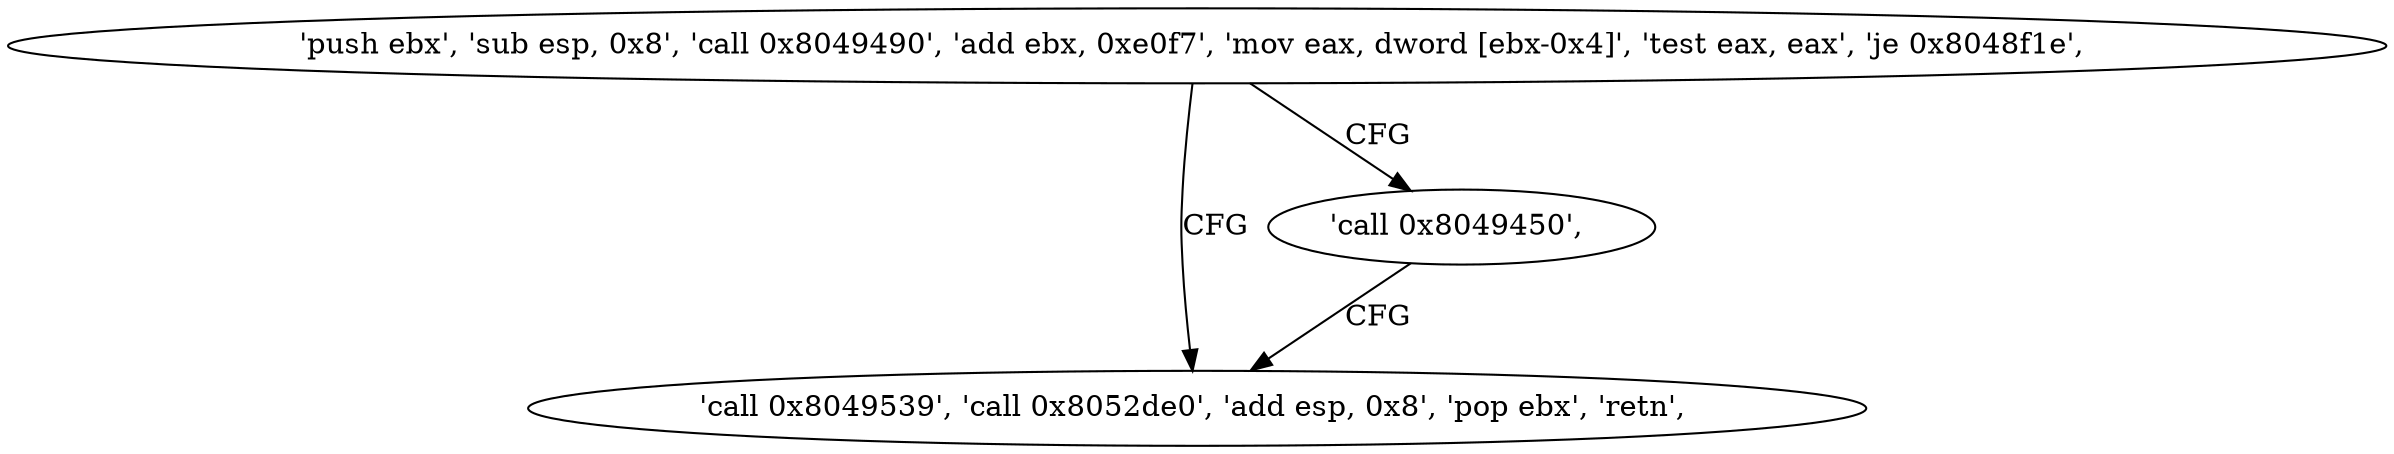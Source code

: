 digraph "func" {
"134516480" [label = "'push ebx', 'sub esp, 0x8', 'call 0x8049490', 'add ebx, 0xe0f7', 'mov eax, dword [ebx-0x4]', 'test eax, eax', 'je 0x8048f1e', " ]
"134516510" [label = "'call 0x8049539', 'call 0x8052de0', 'add esp, 0x8', 'pop ebx', 'retn', " ]
"134516505" [label = "'call 0x8049450', " ]
"134516480" -> "134516510" [ label = "CFG" ]
"134516480" -> "134516505" [ label = "CFG" ]
"134516505" -> "134516510" [ label = "CFG" ]
}
